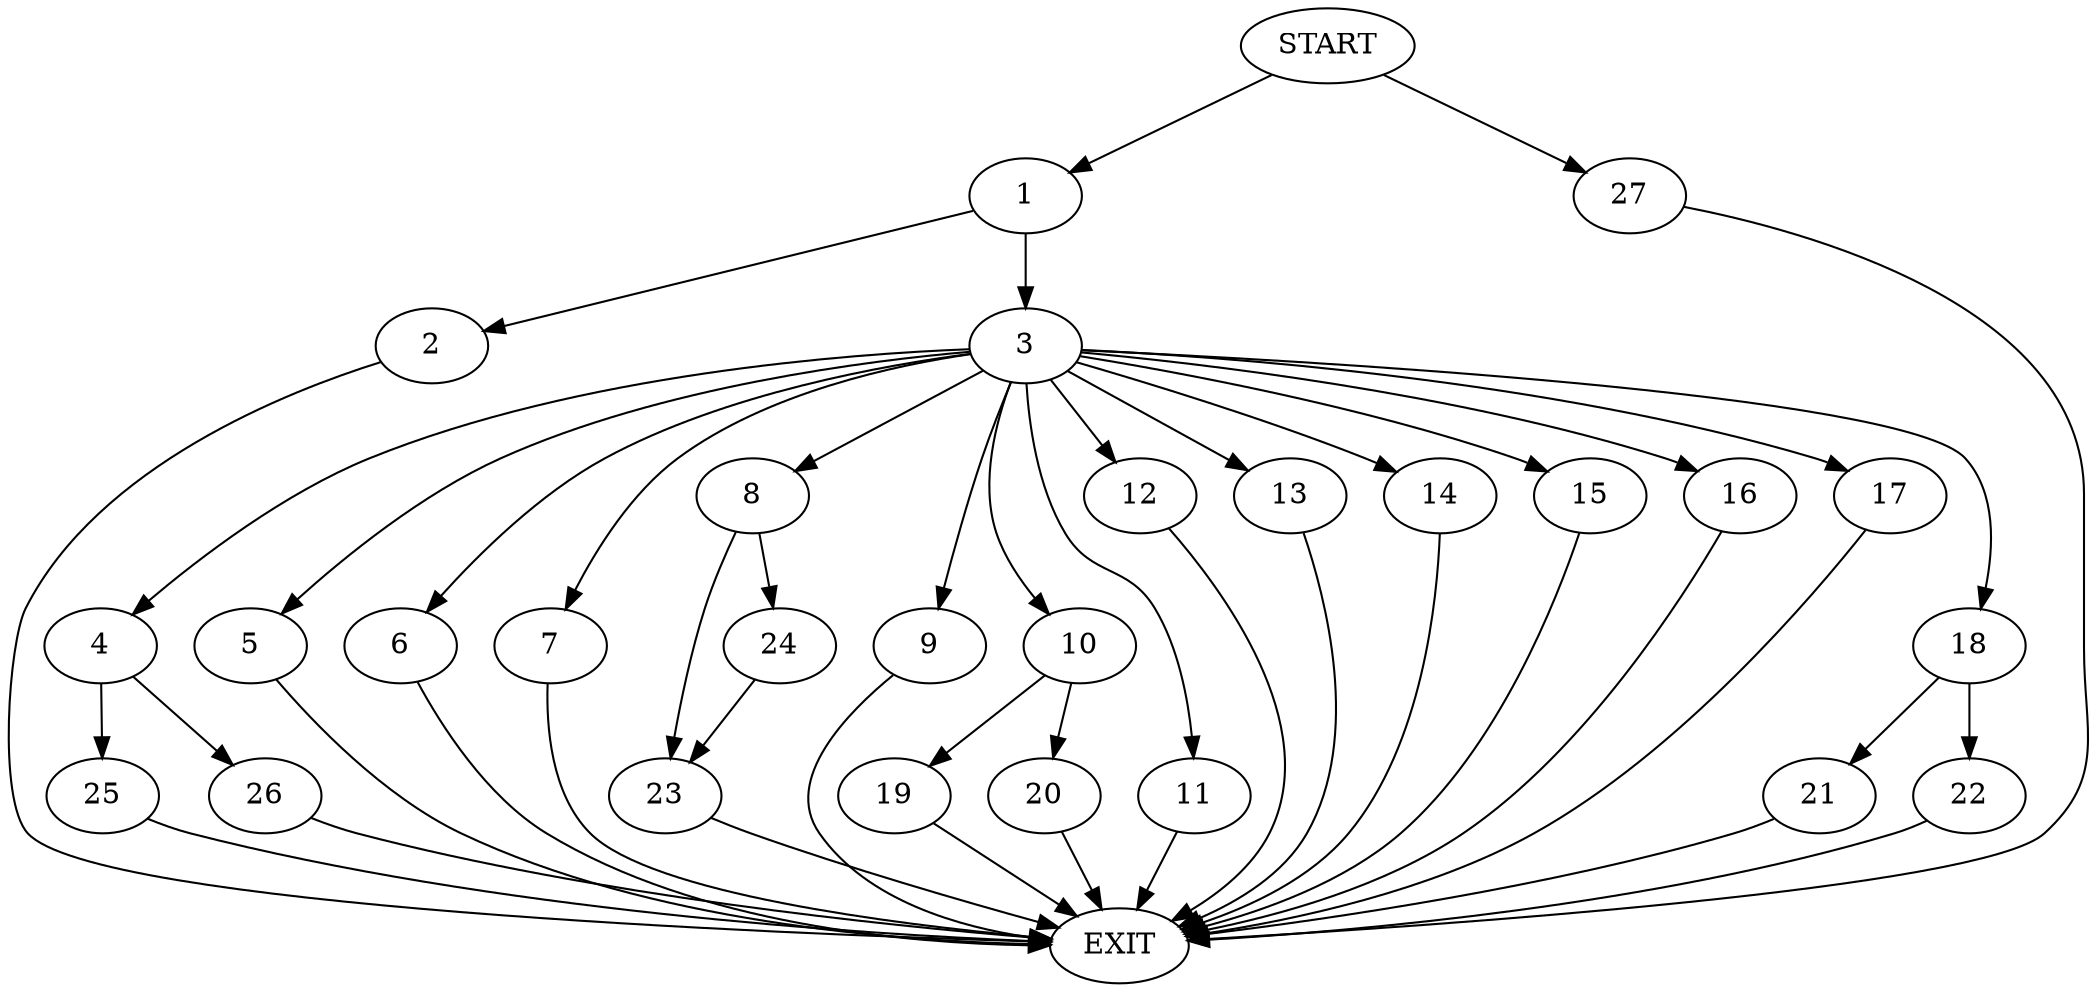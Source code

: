 digraph {
0 [label="START"]
28 [label="EXIT"]
0 -> 1
1 -> 2
1 -> 3
2 -> 28
3 -> 4
3 -> 5
3 -> 6
3 -> 7
3 -> 8
3 -> 9
3 -> 10
3 -> 11
3 -> 12
3 -> 13
3 -> 14
3 -> 15
3 -> 16
3 -> 17
3 -> 18
10 -> 19
10 -> 20
7 -> 28
9 -> 28
18 -> 21
18 -> 22
16 -> 28
17 -> 28
6 -> 28
5 -> 28
8 -> 23
8 -> 24
12 -> 28
14 -> 28
4 -> 25
4 -> 26
11 -> 28
13 -> 28
15 -> 28
0 -> 27
27 -> 28
19 -> 28
20 -> 28
23 -> 28
24 -> 23
22 -> 28
21 -> 28
26 -> 28
25 -> 28
}

